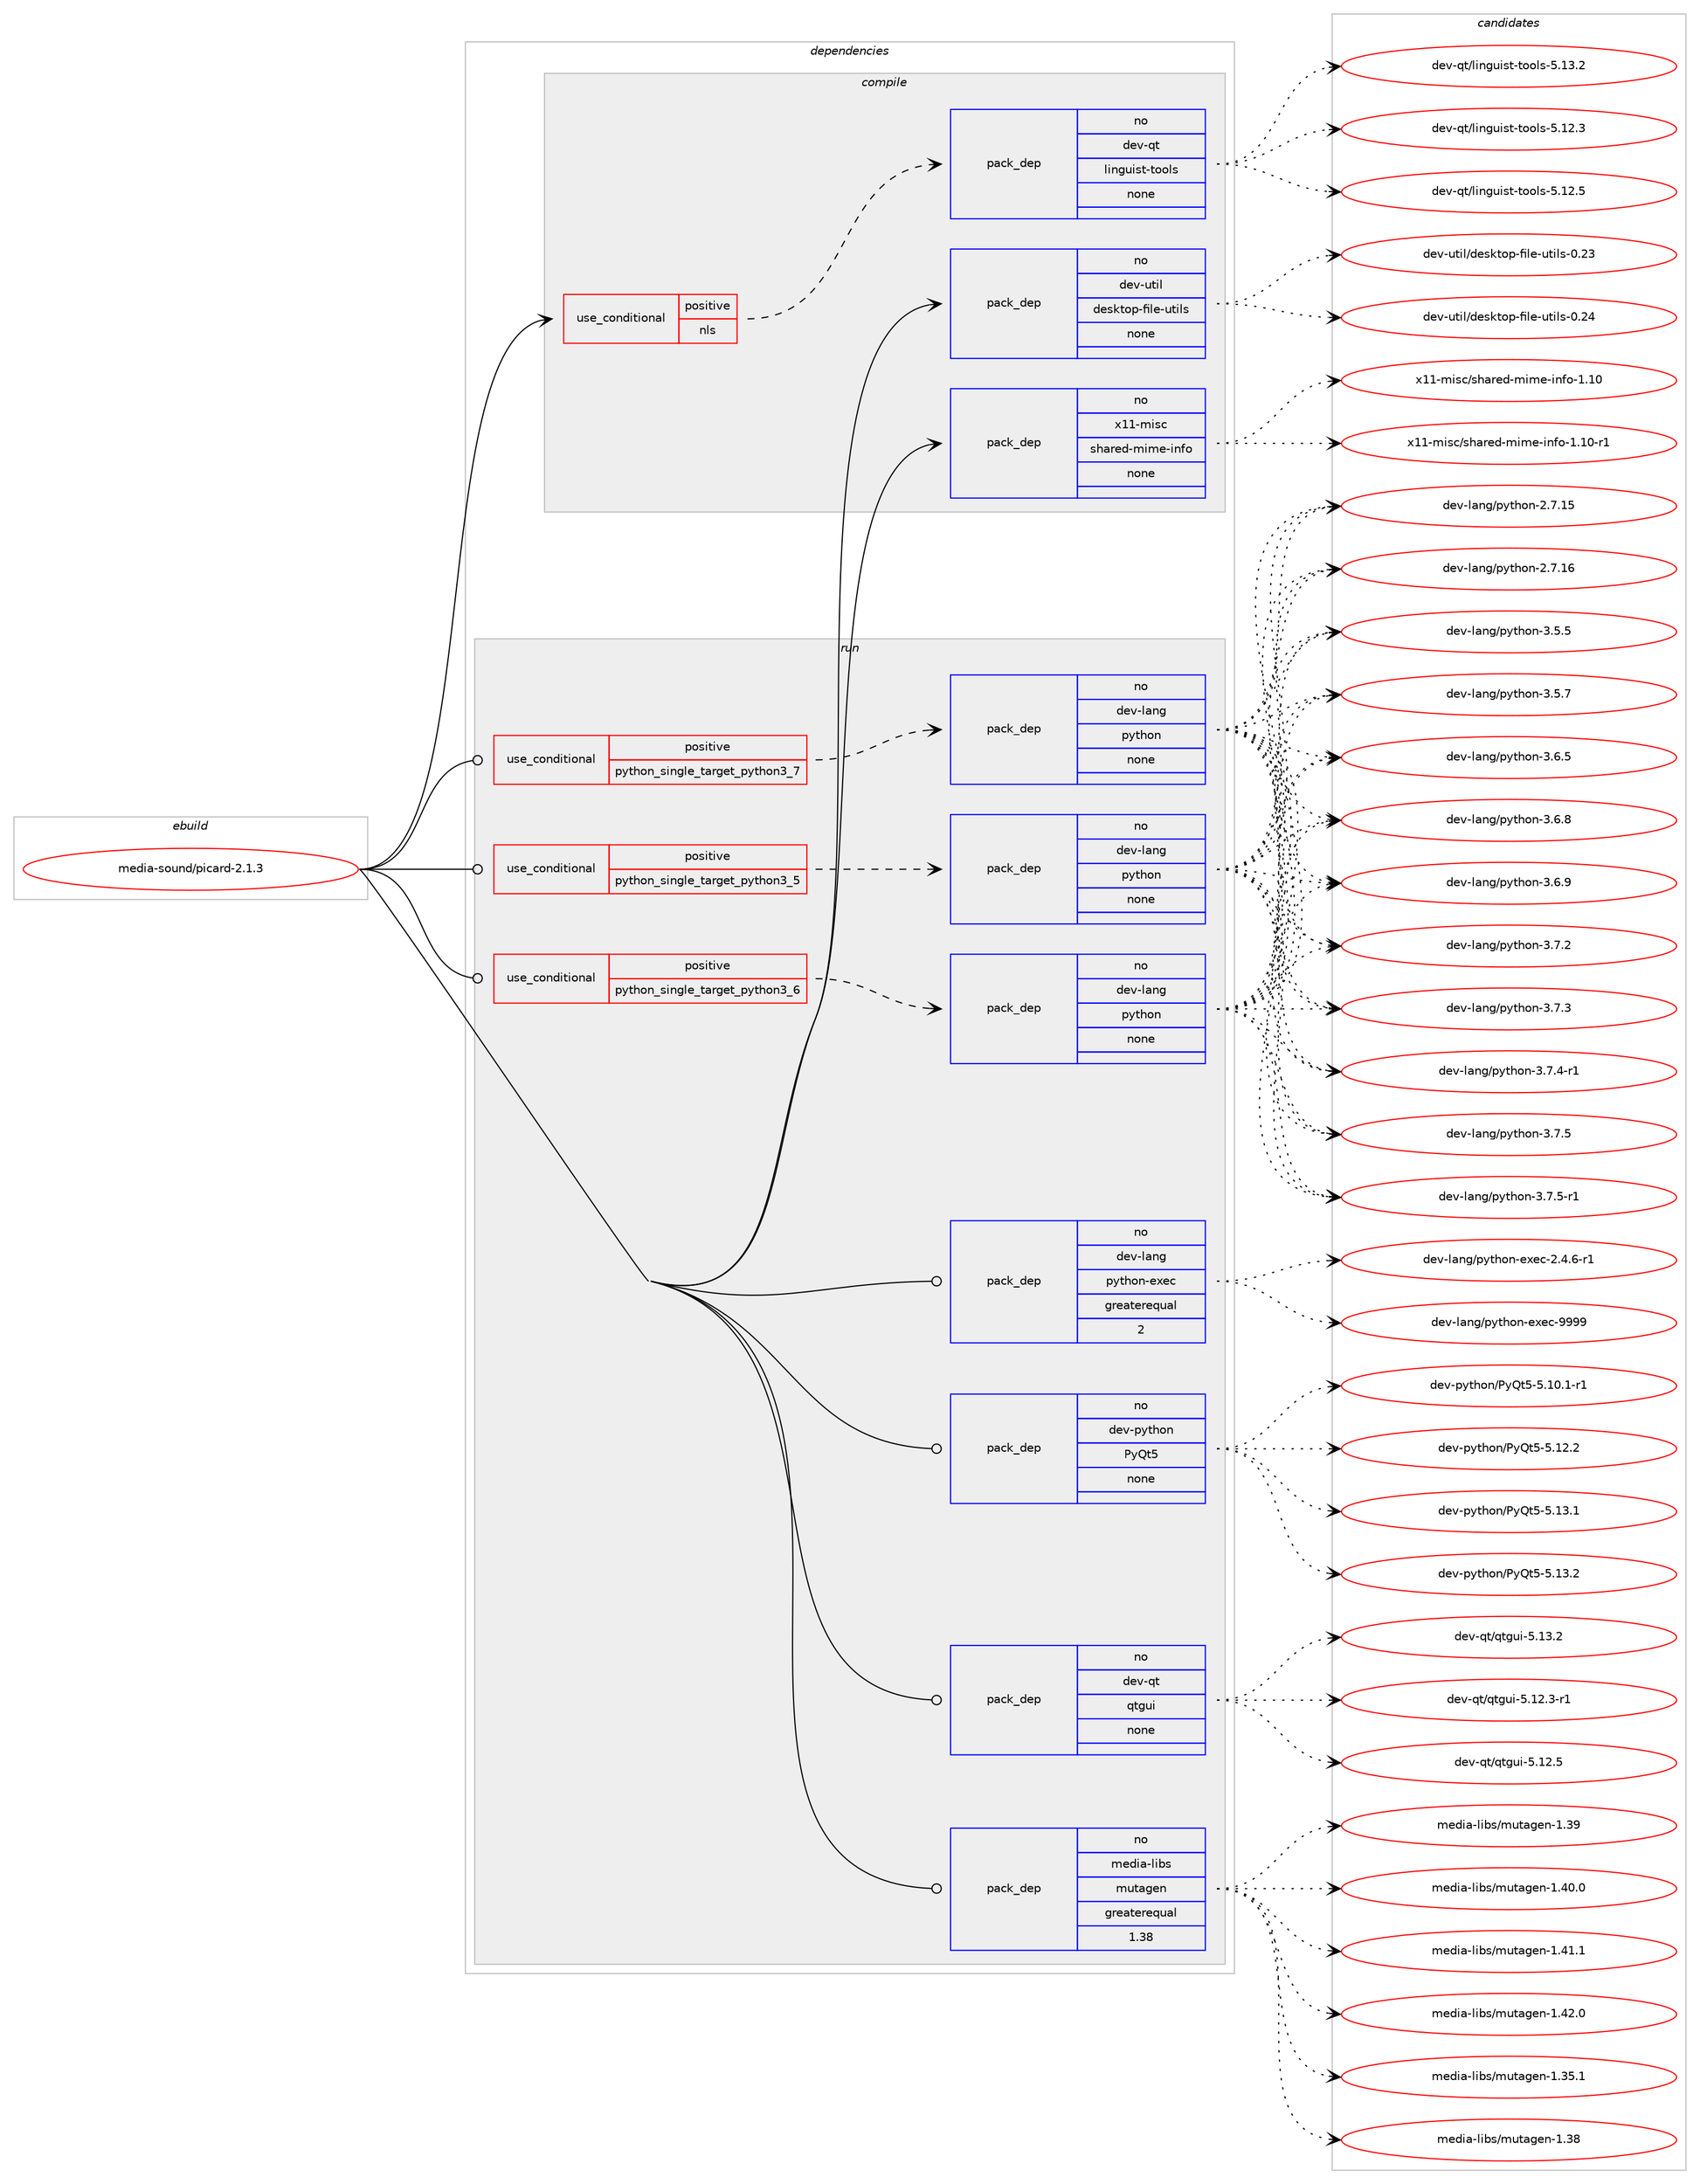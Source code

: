 digraph prolog {

# *************
# Graph options
# *************

newrank=true;
concentrate=true;
compound=true;
graph [rankdir=LR,fontname=Helvetica,fontsize=10,ranksep=1.5];#, ranksep=2.5, nodesep=0.2];
edge  [arrowhead=vee];
node  [fontname=Helvetica,fontsize=10];

# **********
# The ebuild
# **********

subgraph cluster_leftcol {
color=gray;
rank=same;
label=<<i>ebuild</i>>;
id [label="media-sound/picard-2.1.3", color=red, width=4, href="../media-sound/picard-2.1.3.svg"];
}

# ****************
# The dependencies
# ****************

subgraph cluster_midcol {
color=gray;
label=<<i>dependencies</i>>;
subgraph cluster_compile {
fillcolor="#eeeeee";
style=filled;
label=<<i>compile</i>>;
subgraph cond194693 {
dependency801874 [label=<<TABLE BORDER="0" CELLBORDER="1" CELLSPACING="0" CELLPADDING="4"><TR><TD ROWSPAN="3" CELLPADDING="10">use_conditional</TD></TR><TR><TD>positive</TD></TR><TR><TD>nls</TD></TR></TABLE>>, shape=none, color=red];
subgraph pack593166 {
dependency801875 [label=<<TABLE BORDER="0" CELLBORDER="1" CELLSPACING="0" CELLPADDING="4" WIDTH="220"><TR><TD ROWSPAN="6" CELLPADDING="30">pack_dep</TD></TR><TR><TD WIDTH="110">no</TD></TR><TR><TD>dev-qt</TD></TR><TR><TD>linguist-tools</TD></TR><TR><TD>none</TD></TR><TR><TD></TD></TR></TABLE>>, shape=none, color=blue];
}
dependency801874:e -> dependency801875:w [weight=20,style="dashed",arrowhead="vee"];
}
id:e -> dependency801874:w [weight=20,style="solid",arrowhead="vee"];
subgraph pack593167 {
dependency801876 [label=<<TABLE BORDER="0" CELLBORDER="1" CELLSPACING="0" CELLPADDING="4" WIDTH="220"><TR><TD ROWSPAN="6" CELLPADDING="30">pack_dep</TD></TR><TR><TD WIDTH="110">no</TD></TR><TR><TD>dev-util</TD></TR><TR><TD>desktop-file-utils</TD></TR><TR><TD>none</TD></TR><TR><TD></TD></TR></TABLE>>, shape=none, color=blue];
}
id:e -> dependency801876:w [weight=20,style="solid",arrowhead="vee"];
subgraph pack593168 {
dependency801877 [label=<<TABLE BORDER="0" CELLBORDER="1" CELLSPACING="0" CELLPADDING="4" WIDTH="220"><TR><TD ROWSPAN="6" CELLPADDING="30">pack_dep</TD></TR><TR><TD WIDTH="110">no</TD></TR><TR><TD>x11-misc</TD></TR><TR><TD>shared-mime-info</TD></TR><TR><TD>none</TD></TR><TR><TD></TD></TR></TABLE>>, shape=none, color=blue];
}
id:e -> dependency801877:w [weight=20,style="solid",arrowhead="vee"];
}
subgraph cluster_compileandrun {
fillcolor="#eeeeee";
style=filled;
label=<<i>compile and run</i>>;
}
subgraph cluster_run {
fillcolor="#eeeeee";
style=filled;
label=<<i>run</i>>;
subgraph cond194694 {
dependency801878 [label=<<TABLE BORDER="0" CELLBORDER="1" CELLSPACING="0" CELLPADDING="4"><TR><TD ROWSPAN="3" CELLPADDING="10">use_conditional</TD></TR><TR><TD>positive</TD></TR><TR><TD>python_single_target_python3_5</TD></TR></TABLE>>, shape=none, color=red];
subgraph pack593169 {
dependency801879 [label=<<TABLE BORDER="0" CELLBORDER="1" CELLSPACING="0" CELLPADDING="4" WIDTH="220"><TR><TD ROWSPAN="6" CELLPADDING="30">pack_dep</TD></TR><TR><TD WIDTH="110">no</TD></TR><TR><TD>dev-lang</TD></TR><TR><TD>python</TD></TR><TR><TD>none</TD></TR><TR><TD></TD></TR></TABLE>>, shape=none, color=blue];
}
dependency801878:e -> dependency801879:w [weight=20,style="dashed",arrowhead="vee"];
}
id:e -> dependency801878:w [weight=20,style="solid",arrowhead="odot"];
subgraph cond194695 {
dependency801880 [label=<<TABLE BORDER="0" CELLBORDER="1" CELLSPACING="0" CELLPADDING="4"><TR><TD ROWSPAN="3" CELLPADDING="10">use_conditional</TD></TR><TR><TD>positive</TD></TR><TR><TD>python_single_target_python3_6</TD></TR></TABLE>>, shape=none, color=red];
subgraph pack593170 {
dependency801881 [label=<<TABLE BORDER="0" CELLBORDER="1" CELLSPACING="0" CELLPADDING="4" WIDTH="220"><TR><TD ROWSPAN="6" CELLPADDING="30">pack_dep</TD></TR><TR><TD WIDTH="110">no</TD></TR><TR><TD>dev-lang</TD></TR><TR><TD>python</TD></TR><TR><TD>none</TD></TR><TR><TD></TD></TR></TABLE>>, shape=none, color=blue];
}
dependency801880:e -> dependency801881:w [weight=20,style="dashed",arrowhead="vee"];
}
id:e -> dependency801880:w [weight=20,style="solid",arrowhead="odot"];
subgraph cond194696 {
dependency801882 [label=<<TABLE BORDER="0" CELLBORDER="1" CELLSPACING="0" CELLPADDING="4"><TR><TD ROWSPAN="3" CELLPADDING="10">use_conditional</TD></TR><TR><TD>positive</TD></TR><TR><TD>python_single_target_python3_7</TD></TR></TABLE>>, shape=none, color=red];
subgraph pack593171 {
dependency801883 [label=<<TABLE BORDER="0" CELLBORDER="1" CELLSPACING="0" CELLPADDING="4" WIDTH="220"><TR><TD ROWSPAN="6" CELLPADDING="30">pack_dep</TD></TR><TR><TD WIDTH="110">no</TD></TR><TR><TD>dev-lang</TD></TR><TR><TD>python</TD></TR><TR><TD>none</TD></TR><TR><TD></TD></TR></TABLE>>, shape=none, color=blue];
}
dependency801882:e -> dependency801883:w [weight=20,style="dashed",arrowhead="vee"];
}
id:e -> dependency801882:w [weight=20,style="solid",arrowhead="odot"];
subgraph pack593172 {
dependency801884 [label=<<TABLE BORDER="0" CELLBORDER="1" CELLSPACING="0" CELLPADDING="4" WIDTH="220"><TR><TD ROWSPAN="6" CELLPADDING="30">pack_dep</TD></TR><TR><TD WIDTH="110">no</TD></TR><TR><TD>dev-lang</TD></TR><TR><TD>python-exec</TD></TR><TR><TD>greaterequal</TD></TR><TR><TD>2</TD></TR></TABLE>>, shape=none, color=blue];
}
id:e -> dependency801884:w [weight=20,style="solid",arrowhead="odot"];
subgraph pack593173 {
dependency801885 [label=<<TABLE BORDER="0" CELLBORDER="1" CELLSPACING="0" CELLPADDING="4" WIDTH="220"><TR><TD ROWSPAN="6" CELLPADDING="30">pack_dep</TD></TR><TR><TD WIDTH="110">no</TD></TR><TR><TD>dev-python</TD></TR><TR><TD>PyQt5</TD></TR><TR><TD>none</TD></TR><TR><TD></TD></TR></TABLE>>, shape=none, color=blue];
}
id:e -> dependency801885:w [weight=20,style="solid",arrowhead="odot"];
subgraph pack593174 {
dependency801886 [label=<<TABLE BORDER="0" CELLBORDER="1" CELLSPACING="0" CELLPADDING="4" WIDTH="220"><TR><TD ROWSPAN="6" CELLPADDING="30">pack_dep</TD></TR><TR><TD WIDTH="110">no</TD></TR><TR><TD>dev-qt</TD></TR><TR><TD>qtgui</TD></TR><TR><TD>none</TD></TR><TR><TD></TD></TR></TABLE>>, shape=none, color=blue];
}
id:e -> dependency801886:w [weight=20,style="solid",arrowhead="odot"];
subgraph pack593175 {
dependency801887 [label=<<TABLE BORDER="0" CELLBORDER="1" CELLSPACING="0" CELLPADDING="4" WIDTH="220"><TR><TD ROWSPAN="6" CELLPADDING="30">pack_dep</TD></TR><TR><TD WIDTH="110">no</TD></TR><TR><TD>media-libs</TD></TR><TR><TD>mutagen</TD></TR><TR><TD>greaterequal</TD></TR><TR><TD>1.38</TD></TR></TABLE>>, shape=none, color=blue];
}
id:e -> dependency801887:w [weight=20,style="solid",arrowhead="odot"];
}
}

# **************
# The candidates
# **************

subgraph cluster_choices {
rank=same;
color=gray;
label=<<i>candidates</i>>;

subgraph choice593166 {
color=black;
nodesep=1;
choice10010111845113116471081051101031171051151164511611111110811545534649504651 [label="dev-qt/linguist-tools-5.12.3", color=red, width=4,href="../dev-qt/linguist-tools-5.12.3.svg"];
choice10010111845113116471081051101031171051151164511611111110811545534649504653 [label="dev-qt/linguist-tools-5.12.5", color=red, width=4,href="../dev-qt/linguist-tools-5.12.5.svg"];
choice10010111845113116471081051101031171051151164511611111110811545534649514650 [label="dev-qt/linguist-tools-5.13.2", color=red, width=4,href="../dev-qt/linguist-tools-5.13.2.svg"];
dependency801875:e -> choice10010111845113116471081051101031171051151164511611111110811545534649504651:w [style=dotted,weight="100"];
dependency801875:e -> choice10010111845113116471081051101031171051151164511611111110811545534649504653:w [style=dotted,weight="100"];
dependency801875:e -> choice10010111845113116471081051101031171051151164511611111110811545534649514650:w [style=dotted,weight="100"];
}
subgraph choice593167 {
color=black;
nodesep=1;
choice100101118451171161051084710010111510711611111245102105108101451171161051081154548465051 [label="dev-util/desktop-file-utils-0.23", color=red, width=4,href="../dev-util/desktop-file-utils-0.23.svg"];
choice100101118451171161051084710010111510711611111245102105108101451171161051081154548465052 [label="dev-util/desktop-file-utils-0.24", color=red, width=4,href="../dev-util/desktop-file-utils-0.24.svg"];
dependency801876:e -> choice100101118451171161051084710010111510711611111245102105108101451171161051081154548465051:w [style=dotted,weight="100"];
dependency801876:e -> choice100101118451171161051084710010111510711611111245102105108101451171161051081154548465052:w [style=dotted,weight="100"];
}
subgraph choice593168 {
color=black;
nodesep=1;
choice12049494510910511599471151049711410110045109105109101451051101021114549464948 [label="x11-misc/shared-mime-info-1.10", color=red, width=4,href="../x11-misc/shared-mime-info-1.10.svg"];
choice120494945109105115994711510497114101100451091051091014510511010211145494649484511449 [label="x11-misc/shared-mime-info-1.10-r1", color=red, width=4,href="../x11-misc/shared-mime-info-1.10-r1.svg"];
dependency801877:e -> choice12049494510910511599471151049711410110045109105109101451051101021114549464948:w [style=dotted,weight="100"];
dependency801877:e -> choice120494945109105115994711510497114101100451091051091014510511010211145494649484511449:w [style=dotted,weight="100"];
}
subgraph choice593169 {
color=black;
nodesep=1;
choice10010111845108971101034711212111610411111045504655464953 [label="dev-lang/python-2.7.15", color=red, width=4,href="../dev-lang/python-2.7.15.svg"];
choice10010111845108971101034711212111610411111045504655464954 [label="dev-lang/python-2.7.16", color=red, width=4,href="../dev-lang/python-2.7.16.svg"];
choice100101118451089711010347112121116104111110455146534653 [label="dev-lang/python-3.5.5", color=red, width=4,href="../dev-lang/python-3.5.5.svg"];
choice100101118451089711010347112121116104111110455146534655 [label="dev-lang/python-3.5.7", color=red, width=4,href="../dev-lang/python-3.5.7.svg"];
choice100101118451089711010347112121116104111110455146544653 [label="dev-lang/python-3.6.5", color=red, width=4,href="../dev-lang/python-3.6.5.svg"];
choice100101118451089711010347112121116104111110455146544656 [label="dev-lang/python-3.6.8", color=red, width=4,href="../dev-lang/python-3.6.8.svg"];
choice100101118451089711010347112121116104111110455146544657 [label="dev-lang/python-3.6.9", color=red, width=4,href="../dev-lang/python-3.6.9.svg"];
choice100101118451089711010347112121116104111110455146554650 [label="dev-lang/python-3.7.2", color=red, width=4,href="../dev-lang/python-3.7.2.svg"];
choice100101118451089711010347112121116104111110455146554651 [label="dev-lang/python-3.7.3", color=red, width=4,href="../dev-lang/python-3.7.3.svg"];
choice1001011184510897110103471121211161041111104551465546524511449 [label="dev-lang/python-3.7.4-r1", color=red, width=4,href="../dev-lang/python-3.7.4-r1.svg"];
choice100101118451089711010347112121116104111110455146554653 [label="dev-lang/python-3.7.5", color=red, width=4,href="../dev-lang/python-3.7.5.svg"];
choice1001011184510897110103471121211161041111104551465546534511449 [label="dev-lang/python-3.7.5-r1", color=red, width=4,href="../dev-lang/python-3.7.5-r1.svg"];
dependency801879:e -> choice10010111845108971101034711212111610411111045504655464953:w [style=dotted,weight="100"];
dependency801879:e -> choice10010111845108971101034711212111610411111045504655464954:w [style=dotted,weight="100"];
dependency801879:e -> choice100101118451089711010347112121116104111110455146534653:w [style=dotted,weight="100"];
dependency801879:e -> choice100101118451089711010347112121116104111110455146534655:w [style=dotted,weight="100"];
dependency801879:e -> choice100101118451089711010347112121116104111110455146544653:w [style=dotted,weight="100"];
dependency801879:e -> choice100101118451089711010347112121116104111110455146544656:w [style=dotted,weight="100"];
dependency801879:e -> choice100101118451089711010347112121116104111110455146544657:w [style=dotted,weight="100"];
dependency801879:e -> choice100101118451089711010347112121116104111110455146554650:w [style=dotted,weight="100"];
dependency801879:e -> choice100101118451089711010347112121116104111110455146554651:w [style=dotted,weight="100"];
dependency801879:e -> choice1001011184510897110103471121211161041111104551465546524511449:w [style=dotted,weight="100"];
dependency801879:e -> choice100101118451089711010347112121116104111110455146554653:w [style=dotted,weight="100"];
dependency801879:e -> choice1001011184510897110103471121211161041111104551465546534511449:w [style=dotted,weight="100"];
}
subgraph choice593170 {
color=black;
nodesep=1;
choice10010111845108971101034711212111610411111045504655464953 [label="dev-lang/python-2.7.15", color=red, width=4,href="../dev-lang/python-2.7.15.svg"];
choice10010111845108971101034711212111610411111045504655464954 [label="dev-lang/python-2.7.16", color=red, width=4,href="../dev-lang/python-2.7.16.svg"];
choice100101118451089711010347112121116104111110455146534653 [label="dev-lang/python-3.5.5", color=red, width=4,href="../dev-lang/python-3.5.5.svg"];
choice100101118451089711010347112121116104111110455146534655 [label="dev-lang/python-3.5.7", color=red, width=4,href="../dev-lang/python-3.5.7.svg"];
choice100101118451089711010347112121116104111110455146544653 [label="dev-lang/python-3.6.5", color=red, width=4,href="../dev-lang/python-3.6.5.svg"];
choice100101118451089711010347112121116104111110455146544656 [label="dev-lang/python-3.6.8", color=red, width=4,href="../dev-lang/python-3.6.8.svg"];
choice100101118451089711010347112121116104111110455146544657 [label="dev-lang/python-3.6.9", color=red, width=4,href="../dev-lang/python-3.6.9.svg"];
choice100101118451089711010347112121116104111110455146554650 [label="dev-lang/python-3.7.2", color=red, width=4,href="../dev-lang/python-3.7.2.svg"];
choice100101118451089711010347112121116104111110455146554651 [label="dev-lang/python-3.7.3", color=red, width=4,href="../dev-lang/python-3.7.3.svg"];
choice1001011184510897110103471121211161041111104551465546524511449 [label="dev-lang/python-3.7.4-r1", color=red, width=4,href="../dev-lang/python-3.7.4-r1.svg"];
choice100101118451089711010347112121116104111110455146554653 [label="dev-lang/python-3.7.5", color=red, width=4,href="../dev-lang/python-3.7.5.svg"];
choice1001011184510897110103471121211161041111104551465546534511449 [label="dev-lang/python-3.7.5-r1", color=red, width=4,href="../dev-lang/python-3.7.5-r1.svg"];
dependency801881:e -> choice10010111845108971101034711212111610411111045504655464953:w [style=dotted,weight="100"];
dependency801881:e -> choice10010111845108971101034711212111610411111045504655464954:w [style=dotted,weight="100"];
dependency801881:e -> choice100101118451089711010347112121116104111110455146534653:w [style=dotted,weight="100"];
dependency801881:e -> choice100101118451089711010347112121116104111110455146534655:w [style=dotted,weight="100"];
dependency801881:e -> choice100101118451089711010347112121116104111110455146544653:w [style=dotted,weight="100"];
dependency801881:e -> choice100101118451089711010347112121116104111110455146544656:w [style=dotted,weight="100"];
dependency801881:e -> choice100101118451089711010347112121116104111110455146544657:w [style=dotted,weight="100"];
dependency801881:e -> choice100101118451089711010347112121116104111110455146554650:w [style=dotted,weight="100"];
dependency801881:e -> choice100101118451089711010347112121116104111110455146554651:w [style=dotted,weight="100"];
dependency801881:e -> choice1001011184510897110103471121211161041111104551465546524511449:w [style=dotted,weight="100"];
dependency801881:e -> choice100101118451089711010347112121116104111110455146554653:w [style=dotted,weight="100"];
dependency801881:e -> choice1001011184510897110103471121211161041111104551465546534511449:w [style=dotted,weight="100"];
}
subgraph choice593171 {
color=black;
nodesep=1;
choice10010111845108971101034711212111610411111045504655464953 [label="dev-lang/python-2.7.15", color=red, width=4,href="../dev-lang/python-2.7.15.svg"];
choice10010111845108971101034711212111610411111045504655464954 [label="dev-lang/python-2.7.16", color=red, width=4,href="../dev-lang/python-2.7.16.svg"];
choice100101118451089711010347112121116104111110455146534653 [label="dev-lang/python-3.5.5", color=red, width=4,href="../dev-lang/python-3.5.5.svg"];
choice100101118451089711010347112121116104111110455146534655 [label="dev-lang/python-3.5.7", color=red, width=4,href="../dev-lang/python-3.5.7.svg"];
choice100101118451089711010347112121116104111110455146544653 [label="dev-lang/python-3.6.5", color=red, width=4,href="../dev-lang/python-3.6.5.svg"];
choice100101118451089711010347112121116104111110455146544656 [label="dev-lang/python-3.6.8", color=red, width=4,href="../dev-lang/python-3.6.8.svg"];
choice100101118451089711010347112121116104111110455146544657 [label="dev-lang/python-3.6.9", color=red, width=4,href="../dev-lang/python-3.6.9.svg"];
choice100101118451089711010347112121116104111110455146554650 [label="dev-lang/python-3.7.2", color=red, width=4,href="../dev-lang/python-3.7.2.svg"];
choice100101118451089711010347112121116104111110455146554651 [label="dev-lang/python-3.7.3", color=red, width=4,href="../dev-lang/python-3.7.3.svg"];
choice1001011184510897110103471121211161041111104551465546524511449 [label="dev-lang/python-3.7.4-r1", color=red, width=4,href="../dev-lang/python-3.7.4-r1.svg"];
choice100101118451089711010347112121116104111110455146554653 [label="dev-lang/python-3.7.5", color=red, width=4,href="../dev-lang/python-3.7.5.svg"];
choice1001011184510897110103471121211161041111104551465546534511449 [label="dev-lang/python-3.7.5-r1", color=red, width=4,href="../dev-lang/python-3.7.5-r1.svg"];
dependency801883:e -> choice10010111845108971101034711212111610411111045504655464953:w [style=dotted,weight="100"];
dependency801883:e -> choice10010111845108971101034711212111610411111045504655464954:w [style=dotted,weight="100"];
dependency801883:e -> choice100101118451089711010347112121116104111110455146534653:w [style=dotted,weight="100"];
dependency801883:e -> choice100101118451089711010347112121116104111110455146534655:w [style=dotted,weight="100"];
dependency801883:e -> choice100101118451089711010347112121116104111110455146544653:w [style=dotted,weight="100"];
dependency801883:e -> choice100101118451089711010347112121116104111110455146544656:w [style=dotted,weight="100"];
dependency801883:e -> choice100101118451089711010347112121116104111110455146544657:w [style=dotted,weight="100"];
dependency801883:e -> choice100101118451089711010347112121116104111110455146554650:w [style=dotted,weight="100"];
dependency801883:e -> choice100101118451089711010347112121116104111110455146554651:w [style=dotted,weight="100"];
dependency801883:e -> choice1001011184510897110103471121211161041111104551465546524511449:w [style=dotted,weight="100"];
dependency801883:e -> choice100101118451089711010347112121116104111110455146554653:w [style=dotted,weight="100"];
dependency801883:e -> choice1001011184510897110103471121211161041111104551465546534511449:w [style=dotted,weight="100"];
}
subgraph choice593172 {
color=black;
nodesep=1;
choice10010111845108971101034711212111610411111045101120101994550465246544511449 [label="dev-lang/python-exec-2.4.6-r1", color=red, width=4,href="../dev-lang/python-exec-2.4.6-r1.svg"];
choice10010111845108971101034711212111610411111045101120101994557575757 [label="dev-lang/python-exec-9999", color=red, width=4,href="../dev-lang/python-exec-9999.svg"];
dependency801884:e -> choice10010111845108971101034711212111610411111045101120101994550465246544511449:w [style=dotted,weight="100"];
dependency801884:e -> choice10010111845108971101034711212111610411111045101120101994557575757:w [style=dotted,weight="100"];
}
subgraph choice593173 {
color=black;
nodesep=1;
choice1001011184511212111610411111047801218111653455346494846494511449 [label="dev-python/PyQt5-5.10.1-r1", color=red, width=4,href="../dev-python/PyQt5-5.10.1-r1.svg"];
choice100101118451121211161041111104780121811165345534649504650 [label="dev-python/PyQt5-5.12.2", color=red, width=4,href="../dev-python/PyQt5-5.12.2.svg"];
choice100101118451121211161041111104780121811165345534649514649 [label="dev-python/PyQt5-5.13.1", color=red, width=4,href="../dev-python/PyQt5-5.13.1.svg"];
choice100101118451121211161041111104780121811165345534649514650 [label="dev-python/PyQt5-5.13.2", color=red, width=4,href="../dev-python/PyQt5-5.13.2.svg"];
dependency801885:e -> choice1001011184511212111610411111047801218111653455346494846494511449:w [style=dotted,weight="100"];
dependency801885:e -> choice100101118451121211161041111104780121811165345534649504650:w [style=dotted,weight="100"];
dependency801885:e -> choice100101118451121211161041111104780121811165345534649514649:w [style=dotted,weight="100"];
dependency801885:e -> choice100101118451121211161041111104780121811165345534649514650:w [style=dotted,weight="100"];
}
subgraph choice593174 {
color=black;
nodesep=1;
choice1001011184511311647113116103117105455346495046514511449 [label="dev-qt/qtgui-5.12.3-r1", color=red, width=4,href="../dev-qt/qtgui-5.12.3-r1.svg"];
choice100101118451131164711311610311710545534649504653 [label="dev-qt/qtgui-5.12.5", color=red, width=4,href="../dev-qt/qtgui-5.12.5.svg"];
choice100101118451131164711311610311710545534649514650 [label="dev-qt/qtgui-5.13.2", color=red, width=4,href="../dev-qt/qtgui-5.13.2.svg"];
dependency801886:e -> choice1001011184511311647113116103117105455346495046514511449:w [style=dotted,weight="100"];
dependency801886:e -> choice100101118451131164711311610311710545534649504653:w [style=dotted,weight="100"];
dependency801886:e -> choice100101118451131164711311610311710545534649514650:w [style=dotted,weight="100"];
}
subgraph choice593175 {
color=black;
nodesep=1;
choice109101100105974510810598115471091171169710310111045494651534649 [label="media-libs/mutagen-1.35.1", color=red, width=4,href="../media-libs/mutagen-1.35.1.svg"];
choice10910110010597451081059811547109117116971031011104549465156 [label="media-libs/mutagen-1.38", color=red, width=4,href="../media-libs/mutagen-1.38.svg"];
choice10910110010597451081059811547109117116971031011104549465157 [label="media-libs/mutagen-1.39", color=red, width=4,href="../media-libs/mutagen-1.39.svg"];
choice109101100105974510810598115471091171169710310111045494652484648 [label="media-libs/mutagen-1.40.0", color=red, width=4,href="../media-libs/mutagen-1.40.0.svg"];
choice109101100105974510810598115471091171169710310111045494652494649 [label="media-libs/mutagen-1.41.1", color=red, width=4,href="../media-libs/mutagen-1.41.1.svg"];
choice109101100105974510810598115471091171169710310111045494652504648 [label="media-libs/mutagen-1.42.0", color=red, width=4,href="../media-libs/mutagen-1.42.0.svg"];
dependency801887:e -> choice109101100105974510810598115471091171169710310111045494651534649:w [style=dotted,weight="100"];
dependency801887:e -> choice10910110010597451081059811547109117116971031011104549465156:w [style=dotted,weight="100"];
dependency801887:e -> choice10910110010597451081059811547109117116971031011104549465157:w [style=dotted,weight="100"];
dependency801887:e -> choice109101100105974510810598115471091171169710310111045494652484648:w [style=dotted,weight="100"];
dependency801887:e -> choice109101100105974510810598115471091171169710310111045494652494649:w [style=dotted,weight="100"];
dependency801887:e -> choice109101100105974510810598115471091171169710310111045494652504648:w [style=dotted,weight="100"];
}
}

}
